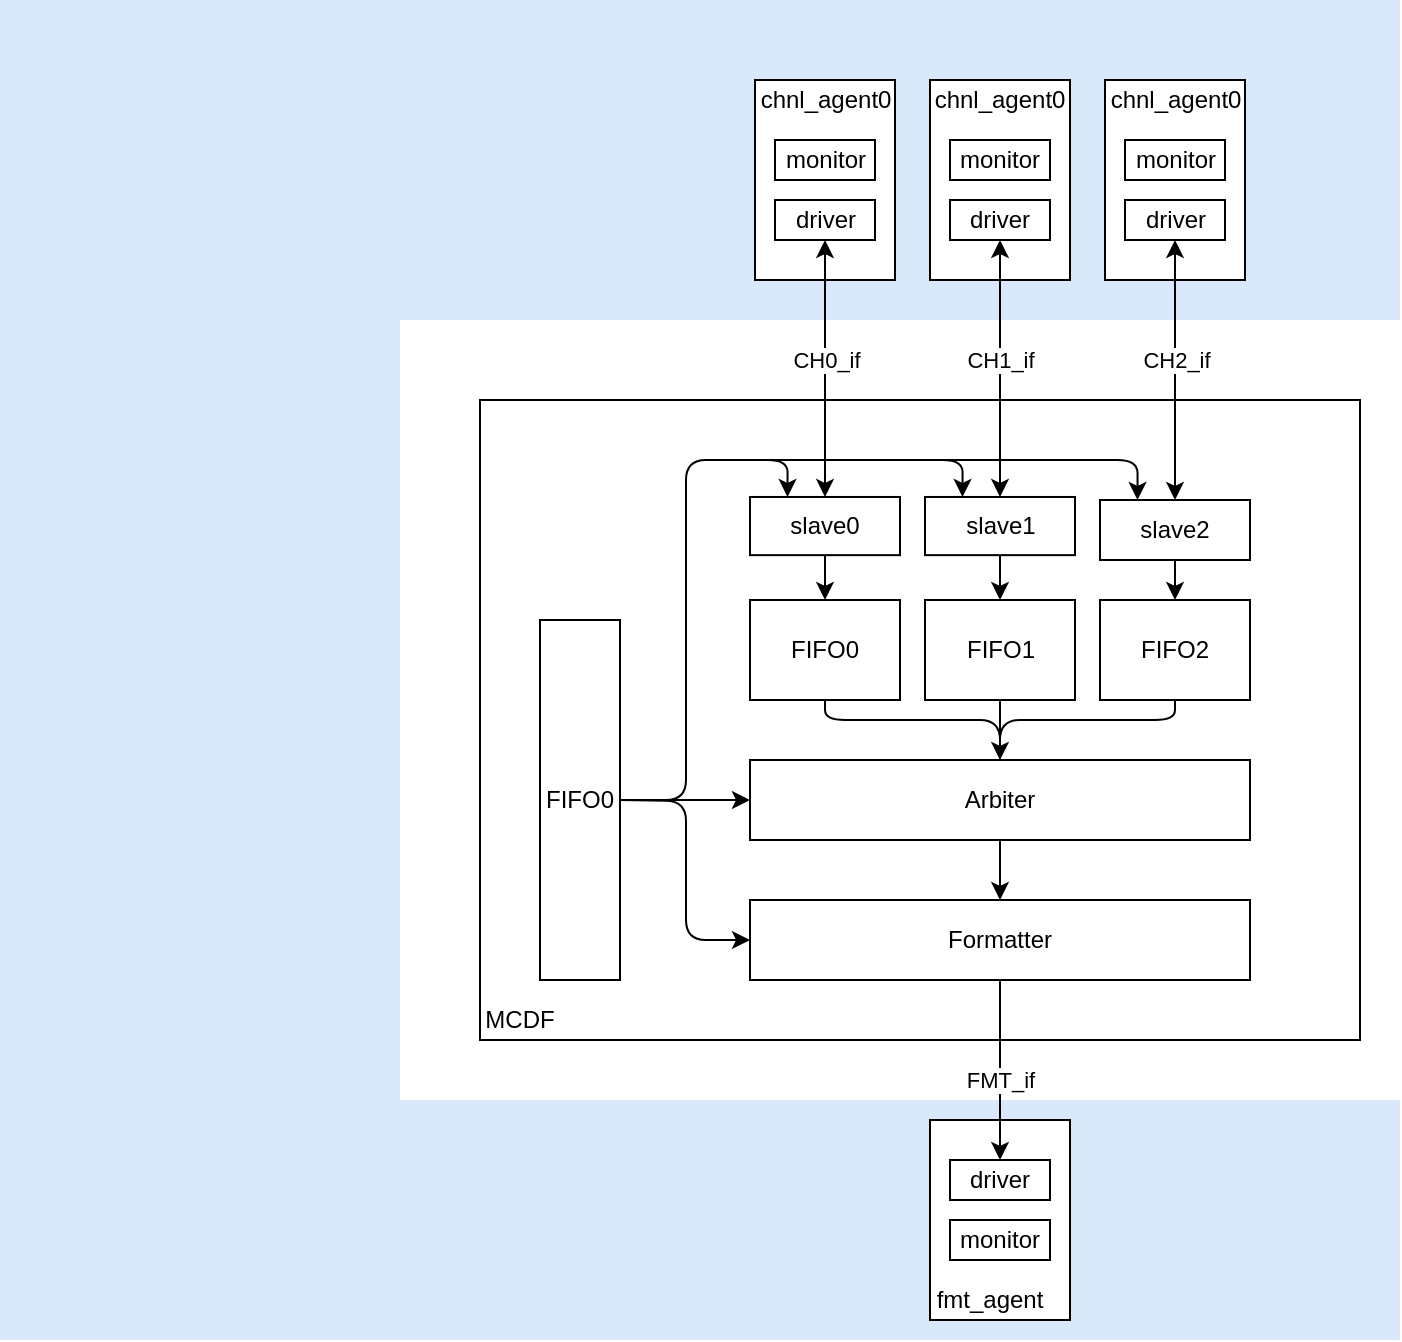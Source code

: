 <mxfile version="13.7.6" type="github">
  <diagram id="-qIr2_UXZxA3kkLqqSqM" name="Page-1">
    <mxGraphModel dx="1527" dy="363" grid="1" gridSize="10" guides="1" tooltips="1" connect="1" arrows="1" fold="1" page="1" pageScale="1" pageWidth="850" pageHeight="1100" math="0" shadow="0">
      <root>
        <mxCell id="0" />
        <mxCell id="1" parent="0" />
        <mxCell id="Y9nZwd153pjmUSm361T4-116" value="" style="group;" vertex="1" connectable="0" parent="1">
          <mxGeometry x="220" y="200" width="440" height="320" as="geometry" />
        </mxCell>
        <mxCell id="Y9nZwd153pjmUSm361T4-1" value="&lt;br&gt;&lt;br&gt;&lt;br&gt;&lt;br&gt;" style="rounded=0;whiteSpace=wrap;html=1;" vertex="1" parent="Y9nZwd153pjmUSm361T4-116">
          <mxGeometry width="440" height="320" as="geometry" />
        </mxCell>
        <mxCell id="Y9nZwd153pjmUSm361T4-14" value="MCDF&lt;br&gt;" style="text;html=1;strokeColor=none;fillColor=none;align=center;verticalAlign=middle;whiteSpace=wrap;rounded=0;" vertex="1" parent="Y9nZwd153pjmUSm361T4-116">
          <mxGeometry y="300.606" width="40" height="19.394" as="geometry" />
        </mxCell>
        <mxCell id="Y9nZwd153pjmUSm361T4-2" value="slave0" style="rounded=0;whiteSpace=wrap;html=1;" vertex="1" parent="Y9nZwd153pjmUSm361T4-116">
          <mxGeometry x="135" y="48.485" width="75" height="29.091" as="geometry" />
        </mxCell>
        <mxCell id="Y9nZwd153pjmUSm361T4-11" value="slave1" style="rounded=0;whiteSpace=wrap;html=1;" vertex="1" parent="Y9nZwd153pjmUSm361T4-116">
          <mxGeometry x="222.5" y="48.485" width="75" height="29.091" as="geometry" />
        </mxCell>
        <mxCell id="Y9nZwd153pjmUSm361T4-21" style="edgeStyle=orthogonalEdgeStyle;rounded=0;orthogonalLoop=1;jettySize=auto;html=1;exitX=0.5;exitY=1;exitDx=0;exitDy=0;entryX=0.5;entryY=0;entryDx=0;entryDy=0;" edge="1" parent="1" source="Y9nZwd153pjmUSm361T4-2" target="Y9nZwd153pjmUSm361T4-7">
          <mxGeometry relative="1" as="geometry" />
        </mxCell>
        <mxCell id="Y9nZwd153pjmUSm361T4-101" style="edgeStyle=elbowEdgeStyle;rounded=0;sketch=0;jumpStyle=none;orthogonalLoop=1;jettySize=auto;html=1;exitX=1;exitY=0.5;exitDx=0;exitDy=0;shadow=0;startArrow=none;startFill=0;endArrow=none;endFill=0;" edge="1" parent="1" source="Y9nZwd153pjmUSm361T4-6" target="Y9nZwd153pjmUSm361T4-1">
          <mxGeometry relative="1" as="geometry">
            <Array as="points">
              <mxPoint x="320" y="360" />
            </Array>
          </mxGeometry>
        </mxCell>
        <mxCell id="Y9nZwd153pjmUSm361T4-6" value="FIFO0" style="rounded=0;whiteSpace=wrap;html=1;" vertex="1" parent="1">
          <mxGeometry x="250" y="310" width="40" height="180" as="geometry" />
        </mxCell>
        <mxCell id="Y9nZwd153pjmUSm361T4-98" style="edgeStyle=orthogonalEdgeStyle;rounded=0;sketch=0;jumpStyle=none;orthogonalLoop=1;jettySize=auto;html=1;exitX=0.5;exitY=1;exitDx=0;exitDy=0;shadow=0;startArrow=none;startFill=0;endArrow=classic;endFill=1;" edge="1" parent="1" source="Y9nZwd153pjmUSm361T4-9" target="Y9nZwd153pjmUSm361T4-15">
          <mxGeometry relative="1" as="geometry" />
        </mxCell>
        <mxCell id="Y9nZwd153pjmUSm361T4-9" value="FIFO1" style="rounded=0;whiteSpace=wrap;html=1;" vertex="1" parent="1">
          <mxGeometry x="442.5" y="300" width="75" height="50" as="geometry" />
        </mxCell>
        <mxCell id="Y9nZwd153pjmUSm361T4-22" style="edgeStyle=orthogonalEdgeStyle;rounded=0;orthogonalLoop=1;jettySize=auto;html=1;exitX=0.5;exitY=1;exitDx=0;exitDy=0;entryX=0.5;entryY=0;entryDx=0;entryDy=0;" edge="1" parent="1" source="Y9nZwd153pjmUSm361T4-11" target="Y9nZwd153pjmUSm361T4-9">
          <mxGeometry relative="1" as="geometry" />
        </mxCell>
        <mxCell id="Y9nZwd153pjmUSm361T4-12" value="FIFO2" style="rounded=0;whiteSpace=wrap;html=1;" vertex="1" parent="1">
          <mxGeometry x="530" y="300" width="75" height="50" as="geometry" />
        </mxCell>
        <mxCell id="Y9nZwd153pjmUSm361T4-23" style="edgeStyle=orthogonalEdgeStyle;rounded=0;orthogonalLoop=1;jettySize=auto;html=1;exitX=0.5;exitY=1;exitDx=0;exitDy=0;entryX=0.5;entryY=0;entryDx=0;entryDy=0;" edge="1" parent="1" source="Y9nZwd153pjmUSm361T4-13" target="Y9nZwd153pjmUSm361T4-12">
          <mxGeometry relative="1" as="geometry" />
        </mxCell>
        <mxCell id="Y9nZwd153pjmUSm361T4-13" value="slave2" style="rounded=0;whiteSpace=wrap;html=1;" vertex="1" parent="1">
          <mxGeometry x="530" y="250" width="75" height="30" as="geometry" />
        </mxCell>
        <mxCell id="Y9nZwd153pjmUSm361T4-80" value="" style="edgeStyle=orthogonalEdgeStyle;rounded=0;jumpStyle=arc;orthogonalLoop=1;jettySize=auto;html=1;" edge="1" parent="1" source="Y9nZwd153pjmUSm361T4-15" target="Y9nZwd153pjmUSm361T4-79">
          <mxGeometry relative="1" as="geometry" />
        </mxCell>
        <mxCell id="Y9nZwd153pjmUSm361T4-15" value="Arbiter&lt;br&gt;" style="rounded=0;whiteSpace=wrap;html=1;" vertex="1" parent="1">
          <mxGeometry x="355" y="380" width="250" height="40" as="geometry" />
        </mxCell>
        <mxCell id="Y9nZwd153pjmUSm361T4-79" value="Formatter" style="whiteSpace=wrap;html=1;rounded=0;" vertex="1" parent="1">
          <mxGeometry x="355" y="450" width="250" height="40" as="geometry" />
        </mxCell>
        <mxCell id="Y9nZwd153pjmUSm361T4-7" value="FIFO0" style="rounded=0;whiteSpace=wrap;html=1;shadow=0;" vertex="1" parent="1">
          <mxGeometry x="355" y="300" width="75" height="50" as="geometry" />
        </mxCell>
        <mxCell id="Y9nZwd153pjmUSm361T4-99" value="" style="endArrow=none;html=1;shadow=0;entryX=0.5;entryY=1;entryDx=0;entryDy=0;edgeStyle=orthogonalEdgeStyle;exitX=0.5;exitY=0;exitDx=0;exitDy=0;" edge="1" parent="1" source="Y9nZwd153pjmUSm361T4-15" target="Y9nZwd153pjmUSm361T4-7">
          <mxGeometry width="50" height="50" relative="1" as="geometry">
            <mxPoint x="400" y="380" as="sourcePoint" />
            <mxPoint x="450" y="330" as="targetPoint" />
            <Array as="points">
              <mxPoint x="480" y="360" />
              <mxPoint x="393" y="360" />
            </Array>
          </mxGeometry>
        </mxCell>
        <mxCell id="Y9nZwd153pjmUSm361T4-100" value="" style="endArrow=none;html=1;shadow=0;entryX=0.5;entryY=1;entryDx=0;entryDy=0;edgeStyle=orthogonalEdgeStyle;exitX=0.5;exitY=0;exitDx=0;exitDy=0;" edge="1" parent="1" source="Y9nZwd153pjmUSm361T4-15" target="Y9nZwd153pjmUSm361T4-12">
          <mxGeometry width="50" height="50" relative="1" as="geometry">
            <mxPoint x="400" y="380" as="sourcePoint" />
            <mxPoint x="450" y="330" as="targetPoint" />
            <Array as="points">
              <mxPoint x="480" y="360" />
              <mxPoint x="568" y="360" />
            </Array>
          </mxGeometry>
        </mxCell>
        <mxCell id="Y9nZwd153pjmUSm361T4-102" value="" style="endArrow=classic;html=1;shadow=0;edgeStyle=orthogonalEdgeStyle;exitX=1;exitY=0.5;exitDx=0;exitDy=0;entryX=0.25;entryY=0;entryDx=0;entryDy=0;endFill=1;" edge="1" parent="1" source="Y9nZwd153pjmUSm361T4-6" target="Y9nZwd153pjmUSm361T4-2">
          <mxGeometry width="50" height="50" relative="1" as="geometry">
            <mxPoint x="460" y="400" as="sourcePoint" />
            <mxPoint x="510" y="350" as="targetPoint" />
            <Array as="points">
              <mxPoint x="323" y="400" />
              <mxPoint x="323" y="230" />
              <mxPoint x="374" y="230" />
            </Array>
          </mxGeometry>
        </mxCell>
        <mxCell id="Y9nZwd153pjmUSm361T4-103" value="" style="endArrow=classic;html=1;shadow=0;entryX=0.25;entryY=0;entryDx=0;entryDy=0;edgeStyle=orthogonalEdgeStyle;endFill=1;" edge="1" parent="1" target="Y9nZwd153pjmUSm361T4-11">
          <mxGeometry width="50" height="50" relative="1" as="geometry">
            <mxPoint x="350" y="230" as="sourcePoint" />
            <mxPoint x="510" y="350" as="targetPoint" />
            <Array as="points">
              <mxPoint x="350" y="230" />
              <mxPoint x="461" y="230" />
            </Array>
          </mxGeometry>
        </mxCell>
        <mxCell id="Y9nZwd153pjmUSm361T4-104" value="" style="endArrow=classic;html=1;shadow=0;entryX=0.25;entryY=0;entryDx=0;entryDy=0;edgeStyle=orthogonalEdgeStyle;endFill=1;" edge="1" parent="1" target="Y9nZwd153pjmUSm361T4-13">
          <mxGeometry width="50" height="50" relative="1" as="geometry">
            <mxPoint x="430" y="230" as="sourcePoint" />
            <mxPoint x="510" y="350" as="targetPoint" />
            <Array as="points">
              <mxPoint x="440" y="230" />
              <mxPoint x="549" y="230" />
            </Array>
          </mxGeometry>
        </mxCell>
        <mxCell id="Y9nZwd153pjmUSm361T4-105" value="" style="endArrow=classic;html=1;shadow=0;entryX=0;entryY=0.5;entryDx=0;entryDy=0;" edge="1" parent="1" target="Y9nZwd153pjmUSm361T4-15">
          <mxGeometry width="50" height="50" relative="1" as="geometry">
            <mxPoint x="290" y="400" as="sourcePoint" />
            <mxPoint x="510" y="350" as="targetPoint" />
          </mxGeometry>
        </mxCell>
        <mxCell id="Y9nZwd153pjmUSm361T4-106" value="" style="endArrow=classic;html=1;shadow=0;edgeStyle=orthogonalEdgeStyle;entryX=0;entryY=0.5;entryDx=0;entryDy=0;endFill=1;" edge="1" parent="1" target="Y9nZwd153pjmUSm361T4-79">
          <mxGeometry width="50" height="50" relative="1" as="geometry">
            <mxPoint x="290" y="400" as="sourcePoint" />
            <mxPoint x="510" y="350" as="targetPoint" />
          </mxGeometry>
        </mxCell>
        <mxCell id="Y9nZwd153pjmUSm361T4-120" value="" style="rounded=0;whiteSpace=wrap;html=1;shadow=0;fillColor=#dae8fc;strokeColor=none;" vertex="1" parent="1">
          <mxGeometry x="-20" width="700" height="160" as="geometry" />
        </mxCell>
        <mxCell id="Y9nZwd153pjmUSm361T4-121" value="" style="rounded=0;whiteSpace=wrap;html=1;shadow=0;fillColor=#dae8fc;strokeColor=none;" vertex="1" parent="1">
          <mxGeometry x="-20" y="140" width="200" height="530" as="geometry" />
        </mxCell>
        <mxCell id="Y9nZwd153pjmUSm361T4-122" value="" style="rounded=0;whiteSpace=wrap;html=1;shadow=0;fillColor=#dae8fc;strokeColor=none;" vertex="1" parent="1">
          <mxGeometry x="150" y="550" width="530" height="120" as="geometry" />
        </mxCell>
        <mxCell id="Y9nZwd153pjmUSm361T4-129" value="" style="group;strokeColor=#666666;fontColor=#333333;" vertex="1" connectable="0" parent="1">
          <mxGeometry x="357.5" y="40" width="70" height="100" as="geometry" />
        </mxCell>
        <mxCell id="Y9nZwd153pjmUSm361T4-123" value="" style="rounded=0;whiteSpace=wrap;html=1;shadow=0;strokeColor=#000000;gradientColor=none;" vertex="1" parent="Y9nZwd153pjmUSm361T4-129">
          <mxGeometry width="70" height="100" as="geometry" />
        </mxCell>
        <mxCell id="Y9nZwd153pjmUSm361T4-124" value="monitor" style="rounded=0;whiteSpace=wrap;html=1;shadow=0;strokeColor=#000000;gradientColor=none;" vertex="1" parent="Y9nZwd153pjmUSm361T4-129">
          <mxGeometry x="10" y="30" width="50" height="20" as="geometry" />
        </mxCell>
        <mxCell id="Y9nZwd153pjmUSm361T4-125" value="driver" style="rounded=0;whiteSpace=wrap;html=1;shadow=0;strokeColor=#000000;gradientColor=none;" vertex="1" parent="Y9nZwd153pjmUSm361T4-129">
          <mxGeometry x="10" y="60" width="50" height="20" as="geometry" />
        </mxCell>
        <mxCell id="Y9nZwd153pjmUSm361T4-126" value="chnl_agent0" style="text;html=1;strokeColor=none;fillColor=none;align=center;verticalAlign=middle;whiteSpace=wrap;rounded=0;shadow=0;" vertex="1" parent="Y9nZwd153pjmUSm361T4-129">
          <mxGeometry x="15" width="40" height="20" as="geometry" />
        </mxCell>
        <mxCell id="Y9nZwd153pjmUSm361T4-130" value="" style="group" vertex="1" connectable="0" parent="1">
          <mxGeometry x="445" y="40" width="70" height="100" as="geometry" />
        </mxCell>
        <mxCell id="Y9nZwd153pjmUSm361T4-131" value="" style="rounded=0;whiteSpace=wrap;html=1;shadow=0;strokeColor=#000000;gradientColor=none;" vertex="1" parent="Y9nZwd153pjmUSm361T4-130">
          <mxGeometry width="70" height="100" as="geometry" />
        </mxCell>
        <mxCell id="Y9nZwd153pjmUSm361T4-132" value="monitor" style="rounded=0;whiteSpace=wrap;html=1;shadow=0;strokeColor=#000000;gradientColor=none;" vertex="1" parent="Y9nZwd153pjmUSm361T4-130">
          <mxGeometry x="10" y="30" width="50" height="20" as="geometry" />
        </mxCell>
        <mxCell id="Y9nZwd153pjmUSm361T4-133" value="driver" style="rounded=0;whiteSpace=wrap;html=1;shadow=0;strokeColor=#000000;gradientColor=none;" vertex="1" parent="Y9nZwd153pjmUSm361T4-130">
          <mxGeometry x="10" y="60" width="50" height="20" as="geometry" />
        </mxCell>
        <mxCell id="Y9nZwd153pjmUSm361T4-134" value="chnl_agent0" style="text;html=1;strokeColor=none;fillColor=none;align=center;verticalAlign=middle;whiteSpace=wrap;rounded=0;shadow=0;" vertex="1" parent="Y9nZwd153pjmUSm361T4-130">
          <mxGeometry x="15" width="40" height="20" as="geometry" />
        </mxCell>
        <mxCell id="Y9nZwd153pjmUSm361T4-135" value="" style="group" vertex="1" connectable="0" parent="1">
          <mxGeometry x="532.5" y="40" width="70" height="100" as="geometry" />
        </mxCell>
        <mxCell id="Y9nZwd153pjmUSm361T4-136" value="" style="rounded=0;whiteSpace=wrap;html=1;shadow=0;strokeColor=#000000;gradientColor=none;" vertex="1" parent="Y9nZwd153pjmUSm361T4-135">
          <mxGeometry width="70" height="100" as="geometry" />
        </mxCell>
        <mxCell id="Y9nZwd153pjmUSm361T4-137" value="monitor" style="rounded=0;whiteSpace=wrap;html=1;shadow=0;strokeColor=#000000;gradientColor=none;" vertex="1" parent="Y9nZwd153pjmUSm361T4-135">
          <mxGeometry x="10" y="30" width="50" height="20" as="geometry" />
        </mxCell>
        <mxCell id="Y9nZwd153pjmUSm361T4-138" value="driver" style="rounded=0;whiteSpace=wrap;html=1;shadow=0;strokeColor=#000000;gradientColor=none;" vertex="1" parent="Y9nZwd153pjmUSm361T4-135">
          <mxGeometry x="10" y="60" width="50" height="20" as="geometry" />
        </mxCell>
        <mxCell id="Y9nZwd153pjmUSm361T4-139" value="chnl_agent0" style="text;html=1;strokeColor=none;fillColor=none;align=center;verticalAlign=middle;whiteSpace=wrap;rounded=0;shadow=0;" vertex="1" parent="Y9nZwd153pjmUSm361T4-135">
          <mxGeometry x="15" width="40" height="20" as="geometry" />
        </mxCell>
        <mxCell id="Y9nZwd153pjmUSm361T4-141" value="" style="endArrow=classic;html=1;shadow=0;exitX=0.5;exitY=1;exitDx=0;exitDy=0;entryX=0.5;entryY=0;entryDx=0;entryDy=0;startArrow=classic;startFill=1;" edge="1" parent="1" source="Y9nZwd153pjmUSm361T4-125" target="Y9nZwd153pjmUSm361T4-2">
          <mxGeometry relative="1" as="geometry">
            <mxPoint x="370" y="180" as="sourcePoint" />
            <mxPoint x="470" y="180" as="targetPoint" />
          </mxGeometry>
        </mxCell>
        <mxCell id="Y9nZwd153pjmUSm361T4-142" value="CH0_if" style="edgeLabel;resizable=0;html=1;align=center;verticalAlign=middle;" connectable="0" vertex="1" parent="Y9nZwd153pjmUSm361T4-141">
          <mxGeometry relative="1" as="geometry">
            <mxPoint y="-4.29" as="offset" />
          </mxGeometry>
        </mxCell>
        <mxCell id="Y9nZwd153pjmUSm361T4-152" value="" style="endArrow=classic;html=1;shadow=0;entryX=0.5;entryY=0;entryDx=0;entryDy=0;startArrow=classic;startFill=1;exitX=0.5;exitY=1;exitDx=0;exitDy=0;" edge="1" parent="1" source="Y9nZwd153pjmUSm361T4-133" target="Y9nZwd153pjmUSm361T4-11">
          <mxGeometry relative="1" as="geometry">
            <mxPoint x="480" y="140" as="sourcePoint" />
            <mxPoint x="479.71" y="231.515" as="targetPoint" />
          </mxGeometry>
        </mxCell>
        <mxCell id="Y9nZwd153pjmUSm361T4-153" value="CH1_if" style="edgeLabel;resizable=0;html=1;align=center;verticalAlign=middle;" connectable="0" vertex="1" parent="Y9nZwd153pjmUSm361T4-152">
          <mxGeometry relative="1" as="geometry">
            <mxPoint y="-4.29" as="offset" />
          </mxGeometry>
        </mxCell>
        <mxCell id="Y9nZwd153pjmUSm361T4-157" value="" style="endArrow=classic;html=1;shadow=0;exitX=0.5;exitY=1;exitDx=0;exitDy=0;entryX=0.5;entryY=0;entryDx=0;entryDy=0;startArrow=classic;startFill=1;" edge="1" parent="1" source="Y9nZwd153pjmUSm361T4-138" target="Y9nZwd153pjmUSm361T4-13">
          <mxGeometry relative="1" as="geometry">
            <mxPoint x="370" y="230" as="sourcePoint" />
            <mxPoint x="470" y="230" as="targetPoint" />
          </mxGeometry>
        </mxCell>
        <mxCell id="Y9nZwd153pjmUSm361T4-158" value="CH2_if" style="edgeLabel;resizable=0;html=1;align=center;verticalAlign=middle;" connectable="0" vertex="1" parent="Y9nZwd153pjmUSm361T4-157">
          <mxGeometry relative="1" as="geometry">
            <mxPoint y="-4.76" as="offset" />
          </mxGeometry>
        </mxCell>
        <mxCell id="Y9nZwd153pjmUSm361T4-161" value="" style="group" vertex="1" connectable="0" parent="1">
          <mxGeometry x="445" y="560" width="70" height="100" as="geometry" />
        </mxCell>
        <mxCell id="Y9nZwd153pjmUSm361T4-162" value="" style="rounded=0;whiteSpace=wrap;html=1;shadow=0;strokeColor=#000000;gradientColor=none;" vertex="1" parent="Y9nZwd153pjmUSm361T4-161">
          <mxGeometry width="70" height="100" as="geometry" />
        </mxCell>
        <mxCell id="Y9nZwd153pjmUSm361T4-163" value="monitor" style="rounded=0;whiteSpace=wrap;html=1;shadow=0;strokeColor=#000000;gradientColor=none;" vertex="1" parent="Y9nZwd153pjmUSm361T4-161">
          <mxGeometry x="10" y="50" width="50" height="20" as="geometry" />
        </mxCell>
        <mxCell id="Y9nZwd153pjmUSm361T4-164" value="driver" style="rounded=0;whiteSpace=wrap;html=1;shadow=0;strokeColor=#000000;gradientColor=none;" vertex="1" parent="Y9nZwd153pjmUSm361T4-161">
          <mxGeometry x="10" y="20" width="50" height="20" as="geometry" />
        </mxCell>
        <mxCell id="Y9nZwd153pjmUSm361T4-165" value="fmt_agent" style="text;html=1;strokeColor=none;fillColor=none;align=center;verticalAlign=middle;whiteSpace=wrap;rounded=0;shadow=0;" vertex="1" parent="Y9nZwd153pjmUSm361T4-161">
          <mxGeometry x="10" y="80" width="40" height="20" as="geometry" />
        </mxCell>
        <mxCell id="Y9nZwd153pjmUSm361T4-166" value="" style="endArrow=classic;html=1;shadow=0;exitX=0.5;exitY=1;exitDx=0;exitDy=0;entryX=0.5;entryY=0;entryDx=0;entryDy=0;" edge="1" parent="1" source="Y9nZwd153pjmUSm361T4-79" target="Y9nZwd153pjmUSm361T4-164">
          <mxGeometry relative="1" as="geometry">
            <mxPoint x="430" y="570" as="sourcePoint" />
            <mxPoint x="530" y="570" as="targetPoint" />
          </mxGeometry>
        </mxCell>
        <mxCell id="Y9nZwd153pjmUSm361T4-167" value="FMT_if" style="edgeLabel;resizable=0;html=1;align=center;verticalAlign=middle;" connectable="0" vertex="1" parent="Y9nZwd153pjmUSm361T4-166">
          <mxGeometry relative="1" as="geometry">
            <mxPoint y="4.76" as="offset" />
          </mxGeometry>
        </mxCell>
      </root>
    </mxGraphModel>
  </diagram>
</mxfile>
